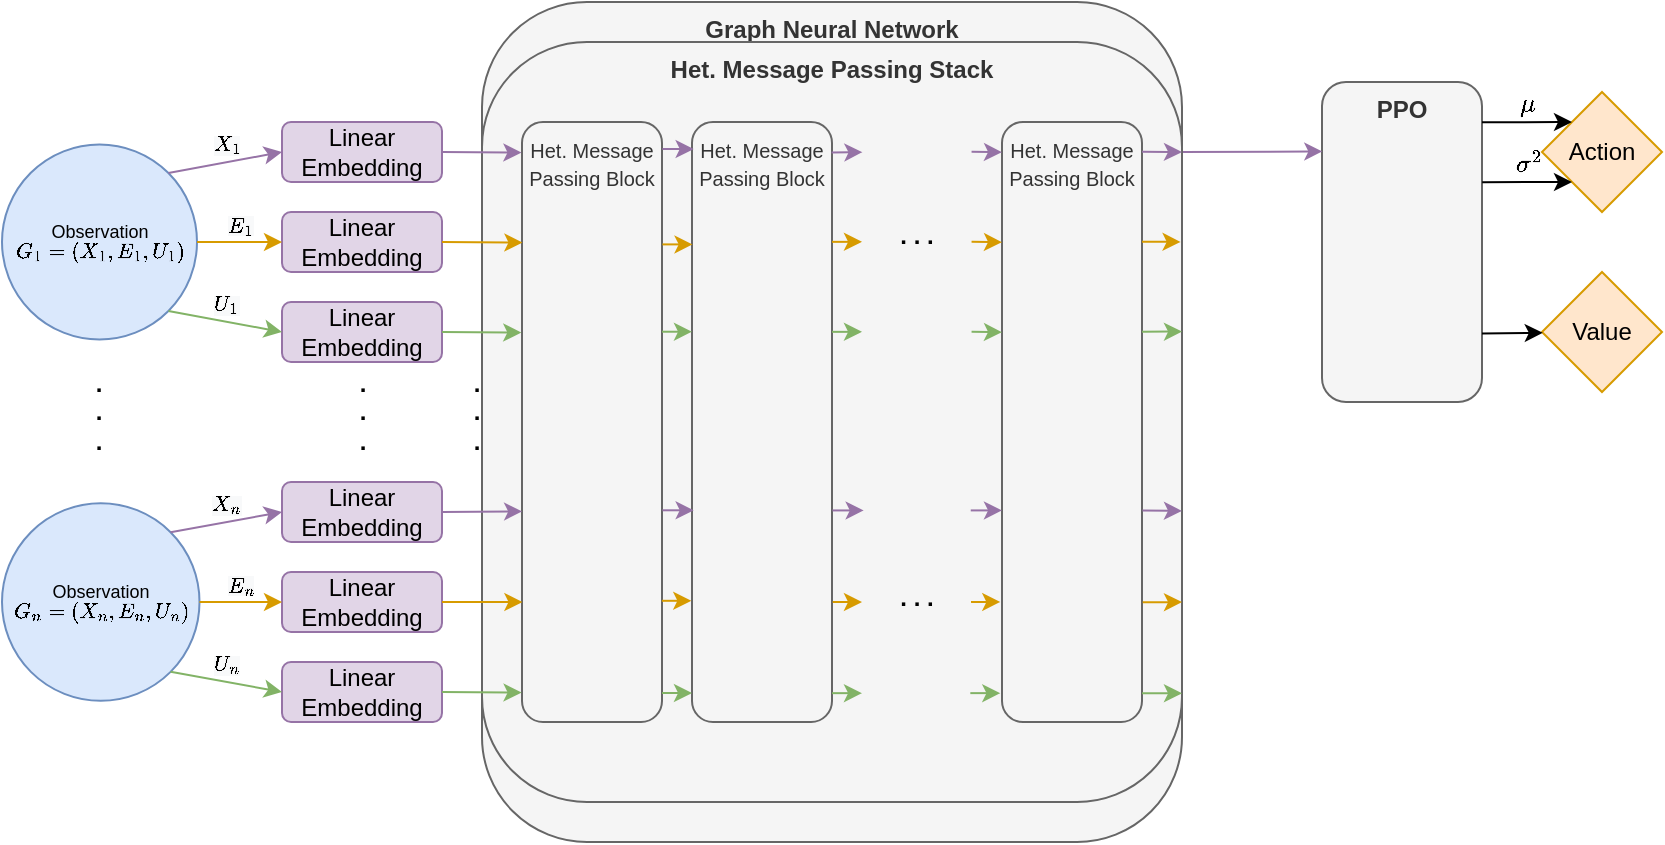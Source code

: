 <mxfile version="15.8.7" type="device"><diagram id="MIkvyEjn7WVvJGON5ib3" name="Page-1"><mxGraphModel dx="981" dy="599" grid="1" gridSize="10" guides="1" tooltips="1" connect="1" arrows="1" fold="1" page="1" pageScale="1" pageWidth="850" pageHeight="1100" math="1" shadow="0"><root><mxCell id="0"/><mxCell id="1" parent="0"/><mxCell id="rXGMqINhJFr6Beoe7U-a-1" value="Observation&lt;br style=&quot;font-size: 9px;&quot;&gt;&lt;span style=&quot;font-size: 9px;&quot;&gt;\(G_1 = (X_1,E_1,U_1)&amp;nbsp;\)&lt;/span&gt;&lt;span style=&quot;font-size: 9px;&quot;&gt;&lt;br style=&quot;font-size: 9px;&quot;&gt;&lt;/span&gt;" style="ellipse;whiteSpace=wrap;html=1;aspect=fixed;fillColor=#dae8fc;strokeColor=#6c8ebf;fontSize=9;" parent="1" vertex="1"><mxGeometry x="10" y="151.25" width="97.5" height="97.5" as="geometry"/></mxCell><mxCell id="rXGMqINhJFr6Beoe7U-a-9" value="Graph Neural Network" style="rounded=1;whiteSpace=wrap;html=1;fillColor=#f5f5f5;fontColor=#333333;strokeColor=#666666;verticalAlign=top;fontStyle=1" parent="1" vertex="1"><mxGeometry x="250" y="80" width="350" height="420" as="geometry"/></mxCell><mxCell id="rXGMqINhJFr6Beoe7U-a-5" value="Linear Embedding" style="rounded=1;whiteSpace=wrap;html=1;fillColor=#e1d5e7;strokeColor=#9673a6;" parent="1" vertex="1"><mxGeometry x="150" y="185" width="80" height="30" as="geometry"/></mxCell><mxCell id="rXGMqINhJFr6Beoe7U-a-10" value="PPO" style="rounded=1;whiteSpace=wrap;html=1;fillColor=#f5f5f5;fontColor=#333333;strokeColor=#666666;verticalAlign=top;fontStyle=1" parent="1" vertex="1"><mxGeometry x="670" y="120" width="80" height="160" as="geometry"/></mxCell><mxCell id="rXGMqINhJFr6Beoe7U-a-11" value="&lt;span style=&quot;font-size: 9px ; background-color: rgb(248 , 249 , 250)&quot;&gt;\(E_1 \)&lt;/span&gt;" style="endArrow=classic;html=1;rounded=0;verticalAlign=bottom;fillColor=#ffe6cc;strokeColor=#d79b00;" parent="1" source="rXGMqINhJFr6Beoe7U-a-1" target="rXGMqINhJFr6Beoe7U-a-5" edge="1"><mxGeometry width="50" height="50" relative="1" as="geometry"><mxPoint x="430" y="320" as="sourcePoint"/><mxPoint x="480" y="270" as="targetPoint"/></mxGeometry></mxCell><mxCell id="rXGMqINhJFr6Beoe7U-a-13" value="" style="endArrow=classic;html=1;rounded=0;entryX=0.002;entryY=0.217;entryDx=0;entryDy=0;entryPerimeter=0;fillColor=#e1d5e7;strokeColor=#9673a6;" parent="1" target="rXGMqINhJFr6Beoe7U-a-10" edge="1"><mxGeometry width="50" height="50" relative="1" as="geometry"><mxPoint x="600" y="155" as="sourcePoint"/><mxPoint x="600" y="200" as="targetPoint"/></mxGeometry></mxCell><mxCell id="rXGMqINhJFr6Beoe7U-a-14" value="Action" style="rhombus;whiteSpace=wrap;html=1;fillColor=#ffe6cc;strokeColor=#d79b00;" parent="1" vertex="1"><mxGeometry x="780" y="125" width="60" height="60" as="geometry"/></mxCell><mxCell id="rXGMqINhJFr6Beoe7U-a-15" value="Value" style="rhombus;whiteSpace=wrap;html=1;fillColor=#ffe6cc;strokeColor=#d79b00;" parent="1" vertex="1"><mxGeometry x="780" y="215" width="60" height="60" as="geometry"/></mxCell><mxCell id="rXGMqINhJFr6Beoe7U-a-16" value="" style="endArrow=classic;html=1;rounded=0;exitX=1;exitY=0.786;exitDx=0;exitDy=0;exitPerimeter=0;" parent="1" source="rXGMqINhJFr6Beoe7U-a-10" target="rXGMqINhJFr6Beoe7U-a-15" edge="1"><mxGeometry width="50" height="50" relative="1" as="geometry"><mxPoint x="490" y="210" as="sourcePoint"/><mxPoint x="530" y="210" as="targetPoint"/></mxGeometry></mxCell><mxCell id="rXGMqINhJFr6Beoe7U-a-17" value="&lt;span style=&quot;&quot;&gt;\(\mu\)&lt;/span&gt;" style="endArrow=classic;html=1;rounded=0;exitX=1;exitY=0.126;exitDx=0;exitDy=0;exitPerimeter=0;entryX=0;entryY=0;entryDx=0;entryDy=0;verticalAlign=bottom;labelBackgroundColor=none;" parent="1" source="rXGMqINhJFr6Beoe7U-a-10" target="rXGMqINhJFr6Beoe7U-a-14" edge="1"><mxGeometry width="50" height="50" relative="1" as="geometry"><mxPoint x="760" y="255.76" as="sourcePoint"/><mxPoint x="790.375" y="255.375" as="targetPoint"/></mxGeometry></mxCell><mxCell id="Oj5RO-ZnI-zTukfXkE9O-1" value="&lt;span style=&quot;&quot;&gt;\(\sigma^2\)&lt;/span&gt;" style="endArrow=classic;html=1;rounded=0;exitX=1.001;exitY=0.313;exitDx=0;exitDy=0;exitPerimeter=0;entryX=0;entryY=1;entryDx=0;entryDy=0;labelBackgroundColor=none;verticalAlign=bottom;" parent="1" source="rXGMqINhJFr6Beoe7U-a-10" target="rXGMqINhJFr6Beoe7U-a-14" edge="1"><mxGeometry width="50" height="50" relative="1" as="geometry"><mxPoint x="760" y="165.04" as="sourcePoint"/><mxPoint x="790" y="165" as="targetPoint"/></mxGeometry></mxCell><mxCell id="Oj5RO-ZnI-zTukfXkE9O-2" value="Linear Embedding" style="rounded=1;whiteSpace=wrap;html=1;fillColor=#e1d5e7;strokeColor=#9673a6;" parent="1" vertex="1"><mxGeometry x="150" y="140" width="80" height="30" as="geometry"/></mxCell><mxCell id="Oj5RO-ZnI-zTukfXkE9O-3" value="Linear Embedding" style="rounded=1;whiteSpace=wrap;html=1;fillColor=#e1d5e7;strokeColor=#9673a6;" parent="1" vertex="1"><mxGeometry x="150" y="230" width="80" height="30" as="geometry"/></mxCell><mxCell id="Oj5RO-ZnI-zTukfXkE9O-4" value="&lt;span style=&quot;font-size: 9px ; background-color: rgb(248 , 249 , 250)&quot;&gt;\(X_1 \)&lt;/span&gt;" style="endArrow=classic;html=1;rounded=0;verticalAlign=bottom;exitX=1;exitY=0;exitDx=0;exitDy=0;entryX=0;entryY=0.5;entryDx=0;entryDy=0;fillColor=#e1d5e7;strokeColor=#9673a6;" parent="1" source="rXGMqINhJFr6Beoe7U-a-1" target="Oj5RO-ZnI-zTukfXkE9O-2" edge="1"><mxGeometry width="50" height="50" relative="1" as="geometry"><mxPoint x="130.0" y="210" as="sourcePoint"/><mxPoint x="160" y="210" as="targetPoint"/></mxGeometry></mxCell><mxCell id="Oj5RO-ZnI-zTukfXkE9O-5" value="&lt;span style=&quot;font-size: 9px ; background-color: rgb(248 , 249 , 250)&quot;&gt;\(U_1 \)&lt;/span&gt;" style="endArrow=classic;html=1;rounded=0;verticalAlign=bottom;exitX=1;exitY=1;exitDx=0;exitDy=0;entryX=0;entryY=0.5;entryDx=0;entryDy=0;fillColor=#d5e8d4;strokeColor=#82b366;" parent="1" source="rXGMqINhJFr6Beoe7U-a-1" target="Oj5RO-ZnI-zTukfXkE9O-3" edge="1"><mxGeometry width="50" height="50" relative="1" as="geometry"><mxPoint x="118.284" y="181.716" as="sourcePoint"/><mxPoint x="160" y="155" as="targetPoint"/></mxGeometry></mxCell><mxCell id="Oj5RO-ZnI-zTukfXkE9O-8" value="Het. Message Passing Stack" style="rounded=1;whiteSpace=wrap;html=1;fillColor=#f5f5f5;fontColor=#333333;strokeColor=#666666;verticalAlign=top;fontStyle=1" parent="1" vertex="1"><mxGeometry x="250" y="100" width="350" height="380" as="geometry"/></mxCell><mxCell id="Oj5RO-ZnI-zTukfXkE9O-9" value="&lt;font style=&quot;font-size: 10px ; font-weight: normal&quot;&gt;Het.&amp;nbsp;Message Passing Block&lt;/font&gt;" style="rounded=1;whiteSpace=wrap;html=1;fillColor=#f5f5f5;fontColor=#333333;strokeColor=#666666;verticalAlign=top;fontStyle=1" parent="1" vertex="1"><mxGeometry x="270" y="140" width="70" height="300" as="geometry"/></mxCell><mxCell id="Oj5RO-ZnI-zTukfXkE9O-11" value="&lt;font style=&quot;font-size: 10px ; font-weight: normal&quot;&gt;Het. Message Passing Block&lt;/font&gt;" style="rounded=1;whiteSpace=wrap;html=1;fillColor=#f5f5f5;fontColor=#333333;strokeColor=#666666;verticalAlign=top;fontStyle=1" parent="1" vertex="1"><mxGeometry x="355" y="140" width="70" height="300" as="geometry"/></mxCell><mxCell id="Oj5RO-ZnI-zTukfXkE9O-12" value="&lt;font style=&quot;font-size: 10px ; font-weight: normal&quot;&gt;Het.&amp;nbsp;Message Passing Block&lt;/font&gt;" style="rounded=1;whiteSpace=wrap;html=1;fillColor=#f5f5f5;fontColor=#333333;strokeColor=#666666;verticalAlign=top;fontStyle=1" parent="1" vertex="1"><mxGeometry x="510" y="140" width="70" height="300" as="geometry"/></mxCell><mxCell id="Oj5RO-ZnI-zTukfXkE9O-7" value="" style="endArrow=classic;html=1;rounded=0;exitX=1;exitY=0.5;exitDx=0;exitDy=0;entryX=-0.005;entryY=0.351;entryDx=0;entryDy=0;entryPerimeter=0;fillColor=#d5e8d4;strokeColor=#82b366;" parent="1" source="Oj5RO-ZnI-zTukfXkE9O-3" target="Oj5RO-ZnI-zTukfXkE9O-9" edge="1"><mxGeometry width="50" height="50" relative="1" as="geometry"><mxPoint x="240" y="210" as="sourcePoint"/><mxPoint x="260" y="210" as="targetPoint"/></mxGeometry></mxCell><mxCell id="Oj5RO-ZnI-zTukfXkE9O-6" value="" style="endArrow=classic;html=1;rounded=0;verticalAlign=bottom;exitX=1;exitY=0.5;exitDx=0;exitDy=0;fillColor=#e1d5e7;strokeColor=#9673a6;entryX=-0.004;entryY=0.051;entryDx=0;entryDy=0;entryPerimeter=0;" parent="1" source="Oj5RO-ZnI-zTukfXkE9O-2" target="Oj5RO-ZnI-zTukfXkE9O-9" edge="1"><mxGeometry width="50" height="50" relative="1" as="geometry"><mxPoint x="118.284" y="181.716" as="sourcePoint"/><mxPoint x="210" y="110" as="targetPoint"/></mxGeometry></mxCell><mxCell id="rXGMqINhJFr6Beoe7U-a-12" value="" style="endArrow=classic;html=1;rounded=0;entryX=0.003;entryY=0.201;entryDx=0;entryDy=0;fillColor=#ffe6cc;strokeColor=#d79b00;exitX=1;exitY=0.5;exitDx=0;exitDy=0;entryPerimeter=0;" parent="1" source="rXGMqINhJFr6Beoe7U-a-5" target="Oj5RO-ZnI-zTukfXkE9O-9" edge="1"><mxGeometry width="50" height="50" relative="1" as="geometry"><mxPoint x="130.0" y="210" as="sourcePoint"/><mxPoint x="160" y="210" as="targetPoint"/></mxGeometry></mxCell><mxCell id="Oj5RO-ZnI-zTukfXkE9O-13" value="" style="endArrow=classic;html=1;rounded=0;verticalAlign=bottom;exitX=1.003;exitY=0.045;exitDx=0;exitDy=0;entryX=0.012;entryY=0.045;entryDx=0;entryDy=0;entryPerimeter=0;exitPerimeter=0;fillColor=#e1d5e7;strokeColor=#9673a6;" parent="1" source="Oj5RO-ZnI-zTukfXkE9O-9" target="Oj5RO-ZnI-zTukfXkE9O-11" edge="1"><mxGeometry width="50" height="50" relative="1" as="geometry"><mxPoint x="240" y="165" as="sourcePoint"/><mxPoint x="269.52" y="164.92" as="targetPoint"/></mxGeometry></mxCell><mxCell id="Oj5RO-ZnI-zTukfXkE9O-14" value="" style="endArrow=classic;html=1;rounded=0;verticalAlign=bottom;exitX=1.003;exitY=0.204;exitDx=0;exitDy=0;entryX=0.004;entryY=0.204;entryDx=0;entryDy=0;fillColor=#ffe6cc;strokeColor=#d79b00;exitPerimeter=0;entryPerimeter=0;" parent="1" source="Oj5RO-ZnI-zTukfXkE9O-9" target="Oj5RO-ZnI-zTukfXkE9O-11" edge="1"><mxGeometry width="50" height="50" relative="1" as="geometry"><mxPoint x="349.76" y="165.38" as="sourcePoint"/><mxPoint x="380" y="165.61" as="targetPoint"/></mxGeometry></mxCell><mxCell id="Oj5RO-ZnI-zTukfXkE9O-19" value="" style="endArrow=classic;html=1;rounded=0;verticalAlign=bottom;exitX=0.997;exitY=0.051;exitDx=0;exitDy=0;entryX=0;entryY=0.114;entryDx=0;entryDy=0;entryPerimeter=0;exitPerimeter=0;fillColor=#e1d5e7;strokeColor=#9673a6;" parent="1" edge="1" source="Oj5RO-ZnI-zTukfXkE9O-11"><mxGeometry width="50" height="50" relative="1" as="geometry"><mxPoint x="425.0" y="154.86" as="sourcePoint"/><mxPoint x="440.21" y="155.09" as="targetPoint"/></mxGeometry></mxCell><mxCell id="Oj5RO-ZnI-zTukfXkE9O-21" value="" style="endArrow=classic;html=1;rounded=0;verticalAlign=bottom;exitX=1;exitY=0.5;exitDx=0;exitDy=0;entryX=0;entryY=0.5;entryDx=0;entryDy=0;fillColor=#ffe6cc;strokeColor=#d79b00;" parent="1" edge="1"><mxGeometry width="50" height="50" relative="1" as="geometry"><mxPoint x="425" y="199.92" as="sourcePoint"/><mxPoint x="440" y="199.92" as="targetPoint"/></mxGeometry></mxCell><mxCell id="Oj5RO-ZnI-zTukfXkE9O-22" value="" style="endArrow=classic;html=1;rounded=0;verticalAlign=bottom;exitX=1;exitY=0.5;exitDx=0;exitDy=0;entryX=0;entryY=0.5;entryDx=0;entryDy=0;fillColor=#d5e8d4;strokeColor=#82b366;" parent="1" edge="1"><mxGeometry width="50" height="50" relative="1" as="geometry"><mxPoint x="425" y="244.92" as="sourcePoint"/><mxPoint x="440" y="244.92" as="targetPoint"/></mxGeometry></mxCell><mxCell id="Oj5RO-ZnI-zTukfXkE9O-23" value="" style="endArrow=classic;html=1;rounded=0;verticalAlign=bottom;exitX=0.997;exitY=0.112;exitDx=0;exitDy=0;entryX=0;entryY=0.114;entryDx=0;entryDy=0;entryPerimeter=0;exitPerimeter=0;fillColor=#e1d5e7;strokeColor=#9673a6;" parent="1" edge="1"><mxGeometry width="50" height="50" relative="1" as="geometry"><mxPoint x="494.79" y="154.88" as="sourcePoint"/><mxPoint x="510.0" y="155.11" as="targetPoint"/></mxGeometry></mxCell><mxCell id="Oj5RO-ZnI-zTukfXkE9O-24" value="" style="endArrow=classic;html=1;rounded=0;verticalAlign=bottom;exitX=0.997;exitY=0.112;exitDx=0;exitDy=0;entryX=0;entryY=0.114;entryDx=0;entryDy=0;entryPerimeter=0;exitPerimeter=0;fillColor=#ffe6cc;strokeColor=#d79b00;" parent="1" edge="1"><mxGeometry width="50" height="50" relative="1" as="geometry"><mxPoint x="494.79" y="199.88" as="sourcePoint"/><mxPoint x="510" y="200.11" as="targetPoint"/></mxGeometry></mxCell><mxCell id="Oj5RO-ZnI-zTukfXkE9O-25" value="" style="endArrow=classic;html=1;rounded=0;verticalAlign=bottom;exitX=0.997;exitY=0.112;exitDx=0;exitDy=0;entryX=0;entryY=0.114;entryDx=0;entryDy=0;entryPerimeter=0;exitPerimeter=0;fillColor=#d5e8d4;strokeColor=#82b366;" parent="1" edge="1"><mxGeometry width="50" height="50" relative="1" as="geometry"><mxPoint x="494.79" y="244.88" as="sourcePoint"/><mxPoint x="510" y="245.11" as="targetPoint"/></mxGeometry></mxCell><mxCell id="Oj5RO-ZnI-zTukfXkE9O-27" value=". . ." style="text;html=1;strokeColor=none;fillColor=none;align=center;verticalAlign=middle;whiteSpace=wrap;rounded=0;fontSize=12;fontStyle=1" parent="1" vertex="1"><mxGeometry x="440" y="142.5" width="55" height="109.5" as="geometry"/></mxCell><mxCell id="Oj5RO-ZnI-zTukfXkE9O-28" value="" style="endArrow=classic;html=1;rounded=0;verticalAlign=bottom;exitX=0.997;exitY=0.112;exitDx=0;exitDy=0;exitPerimeter=0;fillColor=#e1d5e7;strokeColor=#9673a6;" parent="1" edge="1"><mxGeometry width="50" height="50" relative="1" as="geometry"><mxPoint x="580" y="154.88" as="sourcePoint"/><mxPoint x="600" y="155" as="targetPoint"/></mxGeometry></mxCell><mxCell id="Oj5RO-ZnI-zTukfXkE9O-29" value="" style="endArrow=classic;html=1;rounded=0;verticalAlign=bottom;exitX=0.997;exitY=0.112;exitDx=0;exitDy=0;entryX=0.998;entryY=0.263;entryDx=0;entryDy=0;entryPerimeter=0;exitPerimeter=0;fillColor=#ffe6cc;strokeColor=#d79b00;" parent="1" target="Oj5RO-ZnI-zTukfXkE9O-8" edge="1"><mxGeometry width="50" height="50" relative="1" as="geometry"><mxPoint x="580" y="199.88" as="sourcePoint"/><mxPoint x="595.21" y="200.11" as="targetPoint"/></mxGeometry></mxCell><mxCell id="Oj5RO-ZnI-zTukfXkE9O-30" value="" style="endArrow=classic;html=1;rounded=0;verticalAlign=bottom;exitX=0.997;exitY=0.112;exitDx=0;exitDy=0;entryX=1;entryY=0.381;entryDx=0;entryDy=0;entryPerimeter=0;exitPerimeter=0;fillColor=#d5e8d4;strokeColor=#82b366;" parent="1" target="Oj5RO-ZnI-zTukfXkE9O-8" edge="1"><mxGeometry width="50" height="50" relative="1" as="geometry"><mxPoint x="580" y="244.88" as="sourcePoint"/><mxPoint x="595.21" y="245.11" as="targetPoint"/></mxGeometry></mxCell><mxCell id="UEEBgc_1O3M9LiVF0N6T-4" value=".&lt;br&gt;.&lt;br&gt;." style="text;html=1;strokeColor=none;fillColor=none;align=center;verticalAlign=middle;whiteSpace=wrap;rounded=0;fontSize=12;fontStyle=1" vertex="1" parent="1"><mxGeometry x="162.5" y="260" width="55" height="50" as="geometry"/></mxCell><mxCell id="UEEBgc_1O3M9LiVF0N6T-5" value="Linear Embedding" style="rounded=1;whiteSpace=wrap;html=1;fillColor=#e1d5e7;strokeColor=#9673a6;" vertex="1" parent="1"><mxGeometry x="150" y="320" width="80" height="30" as="geometry"/></mxCell><mxCell id="UEEBgc_1O3M9LiVF0N6T-6" value="Linear Embedding" style="rounded=1;whiteSpace=wrap;html=1;fillColor=#e1d5e7;strokeColor=#9673a6;" vertex="1" parent="1"><mxGeometry x="150" y="365" width="80" height="30" as="geometry"/></mxCell><mxCell id="UEEBgc_1O3M9LiVF0N6T-7" value="Linear Embedding" style="rounded=1;whiteSpace=wrap;html=1;fillColor=#e1d5e7;strokeColor=#9673a6;" vertex="1" parent="1"><mxGeometry x="150" y="410" width="80" height="30" as="geometry"/></mxCell><mxCell id="UEEBgc_1O3M9LiVF0N6T-8" value=".&lt;br&gt;.&lt;br&gt;." style="text;html=1;strokeColor=none;fillColor=none;align=center;verticalAlign=middle;whiteSpace=wrap;rounded=0;fontSize=12;fontStyle=1" vertex="1" parent="1"><mxGeometry x="31.25" y="260" width="55" height="50" as="geometry"/></mxCell><mxCell id="UEEBgc_1O3M9LiVF0N6T-9" value="Observation&lt;br style=&quot;font-size: 9px&quot;&gt;&lt;span style=&quot;font-size: 9px&quot;&gt;\(G_n = (X_n,E_n,U_n)&amp;nbsp;\)&lt;/span&gt;&lt;span style=&quot;font-size: 9px&quot;&gt;&lt;br style=&quot;font-size: 9px&quot;&gt;&lt;/span&gt;" style="ellipse;whiteSpace=wrap;html=1;aspect=fixed;fillColor=#dae8fc;strokeColor=#6c8ebf;fontSize=9;" vertex="1" parent="1"><mxGeometry x="10" y="330.63" width="98.75" height="98.75" as="geometry"/></mxCell><mxCell id="UEEBgc_1O3M9LiVF0N6T-10" value="&lt;span style=&quot;font-size: 9px ; background-color: rgb(248 , 249 , 250)&quot;&gt;\(X_n \)&lt;/span&gt;" style="endArrow=classic;html=1;rounded=0;verticalAlign=bottom;exitX=1;exitY=0;exitDx=0;exitDy=0;entryX=0;entryY=0.5;entryDx=0;entryDy=0;fillColor=#e1d5e7;strokeColor=#9673a6;" edge="1" parent="1" source="UEEBgc_1O3M9LiVF0N6T-9" target="UEEBgc_1O3M9LiVF0N6T-5"><mxGeometry width="50" height="50" relative="1" as="geometry"><mxPoint x="103.221" y="175.529" as="sourcePoint"/><mxPoint x="160" y="165" as="targetPoint"/></mxGeometry></mxCell><mxCell id="UEEBgc_1O3M9LiVF0N6T-11" value="&lt;span style=&quot;font-size: 9px ; background-color: rgb(248 , 249 , 250)&quot;&gt;\(E_n \)&lt;/span&gt;" style="endArrow=classic;html=1;rounded=0;verticalAlign=bottom;fillColor=#ffe6cc;strokeColor=#d79b00;exitX=1;exitY=0.5;exitDx=0;exitDy=0;entryX=0;entryY=0.5;entryDx=0;entryDy=0;" edge="1" parent="1" source="UEEBgc_1O3M9LiVF0N6T-9" target="UEEBgc_1O3M9LiVF0N6T-6"><mxGeometry width="50" height="50" relative="1" as="geometry"><mxPoint x="117.5" y="210" as="sourcePoint"/><mxPoint x="160" y="210" as="targetPoint"/></mxGeometry></mxCell><mxCell id="UEEBgc_1O3M9LiVF0N6T-12" value="&lt;span style=&quot;font-size: 9px ; background-color: rgb(248 , 249 , 250)&quot;&gt;\(U_n \)&lt;/span&gt;" style="endArrow=classic;html=1;rounded=0;verticalAlign=bottom;exitX=1;exitY=1;exitDx=0;exitDy=0;entryX=0;entryY=0.5;entryDx=0;entryDy=0;fillColor=#d5e8d4;strokeColor=#82b366;" edge="1" parent="1" source="UEEBgc_1O3M9LiVF0N6T-9" target="UEEBgc_1O3M9LiVF0N6T-7"><mxGeometry width="50" height="50" relative="1" as="geometry"><mxPoint x="103.221" y="244.471" as="sourcePoint"/><mxPoint x="160" y="255" as="targetPoint"/></mxGeometry></mxCell><mxCell id="UEEBgc_1O3M9LiVF0N6T-13" value=".&lt;br&gt;.&lt;br&gt;." style="text;html=1;strokeColor=none;fillColor=none;align=center;verticalAlign=middle;whiteSpace=wrap;rounded=0;fontSize=12;fontStyle=1" vertex="1" parent="1"><mxGeometry x="220" y="260" width="55" height="50" as="geometry"/></mxCell><mxCell id="UEEBgc_1O3M9LiVF0N6T-14" value="" style="endArrow=classic;html=1;rounded=0;verticalAlign=bottom;exitX=1;exitY=0.5;exitDx=0;exitDy=0;fillColor=#e1d5e7;strokeColor=#9673a6;entryX=0.001;entryY=0.649;entryDx=0;entryDy=0;entryPerimeter=0;" edge="1" parent="1" source="UEEBgc_1O3M9LiVF0N6T-5" target="Oj5RO-ZnI-zTukfXkE9O-9"><mxGeometry width="50" height="50" relative="1" as="geometry"><mxPoint x="240" y="165" as="sourcePoint"/><mxPoint x="279.93" y="165" as="targetPoint"/></mxGeometry></mxCell><mxCell id="UEEBgc_1O3M9LiVF0N6T-15" value="" style="endArrow=classic;html=1;rounded=0;entryX=0.003;entryY=0.8;entryDx=0;entryDy=0;fillColor=#ffe6cc;strokeColor=#d79b00;exitX=1;exitY=0.5;exitDx=0;exitDy=0;entryPerimeter=0;" edge="1" parent="1" source="UEEBgc_1O3M9LiVF0N6T-6" target="Oj5RO-ZnI-zTukfXkE9O-9"><mxGeometry width="50" height="50" relative="1" as="geometry"><mxPoint x="240" y="210" as="sourcePoint"/><mxPoint x="280.21" y="210.3" as="targetPoint"/></mxGeometry></mxCell><mxCell id="UEEBgc_1O3M9LiVF0N6T-16" value="" style="endArrow=classic;html=1;rounded=0;entryX=-0.003;entryY=0.951;entryDx=0;entryDy=0;entryPerimeter=0;fillColor=#d5e8d4;strokeColor=#82b366;exitX=1;exitY=0.5;exitDx=0;exitDy=0;" edge="1" parent="1" source="UEEBgc_1O3M9LiVF0N6T-7" target="Oj5RO-ZnI-zTukfXkE9O-9"><mxGeometry width="50" height="50" relative="1" as="geometry"><mxPoint x="240" y="255" as="sourcePoint"/><mxPoint x="279.65" y="255.3" as="targetPoint"/></mxGeometry></mxCell><mxCell id="UEEBgc_1O3M9LiVF0N6T-18" value="" style="endArrow=classic;html=1;rounded=0;verticalAlign=bottom;exitX=1;exitY=0.5;exitDx=0;exitDy=0;entryX=0;entryY=0.5;entryDx=0;entryDy=0;fillColor=#d5e8d4;strokeColor=#82b366;" edge="1" parent="1"><mxGeometry width="50" height="50" relative="1" as="geometry"><mxPoint x="340" y="244.86" as="sourcePoint"/><mxPoint x="355" y="244.86" as="targetPoint"/></mxGeometry></mxCell><mxCell id="UEEBgc_1O3M9LiVF0N6T-22" value="" style="endArrow=classic;html=1;rounded=0;verticalAlign=bottom;exitX=1.003;exitY=0.045;exitDx=0;exitDy=0;entryX=0.012;entryY=0.045;entryDx=0;entryDy=0;entryPerimeter=0;exitPerimeter=0;fillColor=#e1d5e7;strokeColor=#9673a6;" edge="1" parent="1"><mxGeometry width="50" height="50" relative="1" as="geometry"><mxPoint x="340.21" y="334.15" as="sourcePoint"/><mxPoint x="355.84" y="334.15" as="targetPoint"/></mxGeometry></mxCell><mxCell id="UEEBgc_1O3M9LiVF0N6T-23" value="" style="endArrow=classic;html=1;rounded=0;verticalAlign=bottom;entryX=-0.005;entryY=0.798;entryDx=0;entryDy=0;fillColor=#ffe6cc;strokeColor=#d79b00;entryPerimeter=0;exitX=0.999;exitY=0.798;exitDx=0;exitDy=0;exitPerimeter=0;" edge="1" parent="1" source="Oj5RO-ZnI-zTukfXkE9O-9" target="Oj5RO-ZnI-zTukfXkE9O-11"><mxGeometry width="50" height="50" relative="1" as="geometry"><mxPoint x="340" y="381" as="sourcePoint"/><mxPoint x="355.28" y="381.85" as="targetPoint"/></mxGeometry></mxCell><mxCell id="UEEBgc_1O3M9LiVF0N6T-24" value="" style="endArrow=classic;html=1;rounded=0;verticalAlign=bottom;exitX=1;exitY=0.5;exitDx=0;exitDy=0;entryX=0;entryY=0.5;entryDx=0;entryDy=0;fillColor=#d5e8d4;strokeColor=#82b366;" edge="1" parent="1"><mxGeometry width="50" height="50" relative="1" as="geometry"><mxPoint x="340" y="425.51" as="sourcePoint"/><mxPoint x="355" y="425.51" as="targetPoint"/></mxGeometry></mxCell><mxCell id="UEEBgc_1O3M9LiVF0N6T-31" value="" style="endArrow=classic;html=1;rounded=0;verticalAlign=bottom;exitX=1.003;exitY=0.045;exitDx=0;exitDy=0;entryX=0.012;entryY=0.045;entryDx=0;entryDy=0;entryPerimeter=0;exitPerimeter=0;fillColor=#e1d5e7;strokeColor=#9673a6;" edge="1" parent="1"><mxGeometry width="50" height="50" relative="1" as="geometry"><mxPoint x="425.21" y="334.22" as="sourcePoint"/><mxPoint x="440.84" y="334.22" as="targetPoint"/></mxGeometry></mxCell><mxCell id="UEEBgc_1O3M9LiVF0N6T-32" value="" style="endArrow=classic;html=1;rounded=0;verticalAlign=bottom;exitX=1.005;exitY=0.8;exitDx=0;exitDy=0;fillColor=#ffe6cc;strokeColor=#d79b00;exitPerimeter=0;" edge="1" parent="1" source="Oj5RO-ZnI-zTukfXkE9O-11"><mxGeometry width="50" height="50" relative="1" as="geometry"><mxPoint x="425.35" y="381.27" as="sourcePoint"/><mxPoint x="440" y="380" as="targetPoint"/></mxGeometry></mxCell><mxCell id="UEEBgc_1O3M9LiVF0N6T-33" value="" style="endArrow=classic;html=1;rounded=0;verticalAlign=bottom;exitX=1;exitY=0.5;exitDx=0;exitDy=0;entryX=0;entryY=0.5;entryDx=0;entryDy=0;fillColor=#d5e8d4;strokeColor=#82b366;" edge="1" parent="1"><mxGeometry width="50" height="50" relative="1" as="geometry"><mxPoint x="425" y="425.58" as="sourcePoint"/><mxPoint x="440" y="425.58" as="targetPoint"/></mxGeometry></mxCell><mxCell id="UEEBgc_1O3M9LiVF0N6T-35" value="" style="endArrow=classic;html=1;rounded=0;verticalAlign=bottom;exitX=1.003;exitY=0.045;exitDx=0;exitDy=0;entryX=0.012;entryY=0.045;entryDx=0;entryDy=0;entryPerimeter=0;exitPerimeter=0;fillColor=#e1d5e7;strokeColor=#9673a6;" edge="1" parent="1"><mxGeometry width="50" height="50" relative="1" as="geometry"><mxPoint x="494.37" y="334.21" as="sourcePoint"/><mxPoint x="510.0" y="334.21" as="targetPoint"/></mxGeometry></mxCell><mxCell id="UEEBgc_1O3M9LiVF0N6T-36" value="" style="endArrow=classic;html=1;rounded=0;verticalAlign=bottom;exitX=1.005;exitY=0.8;exitDx=0;exitDy=0;fillColor=#ffe6cc;strokeColor=#d79b00;exitPerimeter=0;" edge="1" parent="1"><mxGeometry width="50" height="50" relative="1" as="geometry"><mxPoint x="494.51" y="379.99" as="sourcePoint"/><mxPoint x="509.16" y="379.99" as="targetPoint"/></mxGeometry></mxCell><mxCell id="UEEBgc_1O3M9LiVF0N6T-37" value="" style="endArrow=classic;html=1;rounded=0;verticalAlign=bottom;exitX=1;exitY=0.5;exitDx=0;exitDy=0;entryX=0;entryY=0.5;entryDx=0;entryDy=0;fillColor=#d5e8d4;strokeColor=#82b366;" edge="1" parent="1"><mxGeometry width="50" height="50" relative="1" as="geometry"><mxPoint x="494.16" y="425.57" as="sourcePoint"/><mxPoint x="509.16" y="425.57" as="targetPoint"/></mxGeometry></mxCell><mxCell id="UEEBgc_1O3M9LiVF0N6T-38" value="" style="endArrow=classic;html=1;rounded=0;verticalAlign=bottom;exitX=1.003;exitY=0.045;exitDx=0;exitDy=0;exitPerimeter=0;fillColor=#e1d5e7;strokeColor=#9673a6;entryX=1;entryY=0.617;entryDx=0;entryDy=0;entryPerimeter=0;" edge="1" parent="1" target="Oj5RO-ZnI-zTukfXkE9O-8"><mxGeometry width="50" height="50" relative="1" as="geometry"><mxPoint x="580.21" y="334.31" as="sourcePoint"/><mxPoint x="600" y="334" as="targetPoint"/><Array as="points"/></mxGeometry></mxCell><mxCell id="UEEBgc_1O3M9LiVF0N6T-39" value="" style="endArrow=classic;html=1;rounded=0;verticalAlign=bottom;exitX=1.005;exitY=0.8;exitDx=0;exitDy=0;fillColor=#ffe6cc;strokeColor=#d79b00;exitPerimeter=0;entryX=1;entryY=0.737;entryDx=0;entryDy=0;entryPerimeter=0;" edge="1" parent="1" target="Oj5RO-ZnI-zTukfXkE9O-8"><mxGeometry width="50" height="50" relative="1" as="geometry"><mxPoint x="580.35" y="380.09" as="sourcePoint"/><mxPoint x="595" y="380.09" as="targetPoint"/></mxGeometry></mxCell><mxCell id="UEEBgc_1O3M9LiVF0N6T-40" value="" style="endArrow=classic;html=1;rounded=0;verticalAlign=bottom;exitX=1;exitY=0.5;exitDx=0;exitDy=0;entryX=1;entryY=0.857;entryDx=0;entryDy=0;fillColor=#d5e8d4;strokeColor=#82b366;entryPerimeter=0;" edge="1" parent="1" target="Oj5RO-ZnI-zTukfXkE9O-8"><mxGeometry width="50" height="50" relative="1" as="geometry"><mxPoint x="580" y="425.67" as="sourcePoint"/><mxPoint x="595" y="425.67" as="targetPoint"/></mxGeometry></mxCell><mxCell id="UEEBgc_1O3M9LiVF0N6T-41" value=". . ." style="text;html=1;strokeColor=none;fillColor=none;align=center;verticalAlign=middle;whiteSpace=wrap;rounded=0;fontSize=12;fontStyle=1" vertex="1" parent="1"><mxGeometry x="440" y="323" width="55" height="109.5" as="geometry"/></mxCell></root></mxGraphModel></diagram></mxfile>